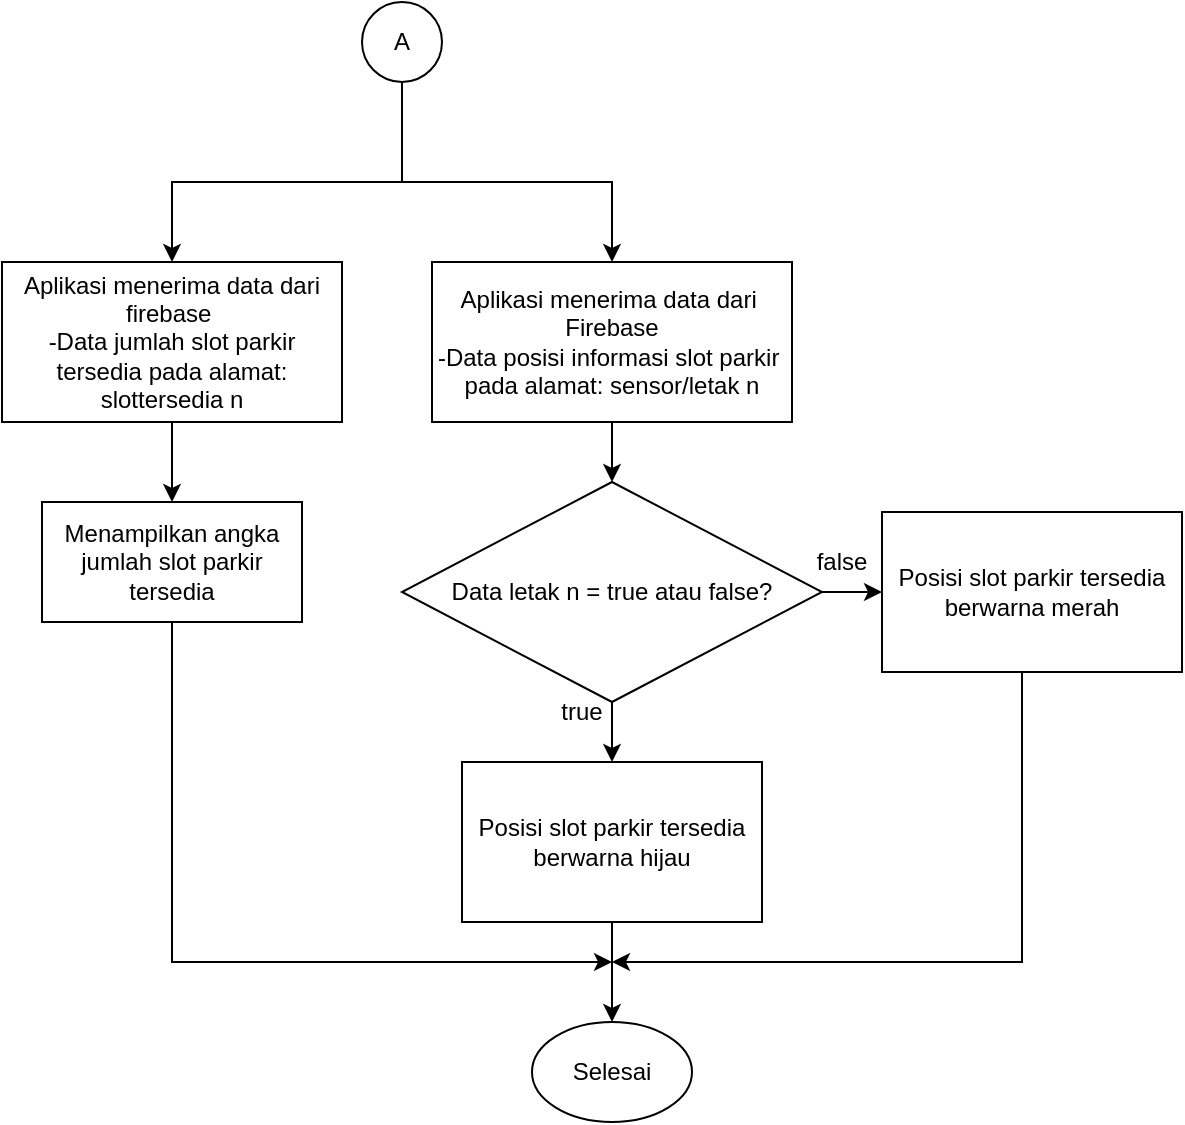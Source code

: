 <mxfile version="24.7.10">
  <diagram name="Halaman-1" id="XG3hFroaC5K8w9AwYnYV">
    <mxGraphModel dx="999" dy="567" grid="1" gridSize="10" guides="1" tooltips="1" connect="1" arrows="1" fold="1" page="1" pageScale="1" pageWidth="827" pageHeight="1169" math="0" shadow="0">
      <root>
        <mxCell id="0" />
        <mxCell id="1" parent="0" />
        <mxCell id="2SvpVvAqhI3jUcdmUAXf-1" style="edgeStyle=orthogonalEdgeStyle;rounded=0;orthogonalLoop=1;jettySize=auto;html=1;entryX=0.5;entryY=0;entryDx=0;entryDy=0;" edge="1" parent="1" source="mQdIfh7F4Sl3Ra8JJt1q-2" target="mQdIfh7F4Sl3Ra8JJt1q-18">
          <mxGeometry relative="1" as="geometry">
            <Array as="points">
              <mxPoint x="340" y="340" />
              <mxPoint x="225" y="340" />
            </Array>
          </mxGeometry>
        </mxCell>
        <mxCell id="2SvpVvAqhI3jUcdmUAXf-2" style="edgeStyle=orthogonalEdgeStyle;rounded=0;orthogonalLoop=1;jettySize=auto;html=1;entryX=0.5;entryY=0;entryDx=0;entryDy=0;" edge="1" parent="1" source="mQdIfh7F4Sl3Ra8JJt1q-2" target="mQdIfh7F4Sl3Ra8JJt1q-7">
          <mxGeometry relative="1" as="geometry">
            <Array as="points">
              <mxPoint x="340" y="340" />
              <mxPoint x="445" y="340" />
            </Array>
          </mxGeometry>
        </mxCell>
        <mxCell id="mQdIfh7F4Sl3Ra8JJt1q-2" value="A" style="ellipse;whiteSpace=wrap;html=1;aspect=fixed;" parent="1" vertex="1">
          <mxGeometry x="320" y="250" width="40" height="40" as="geometry" />
        </mxCell>
        <mxCell id="mQdIfh7F4Sl3Ra8JJt1q-6" style="edgeStyle=orthogonalEdgeStyle;rounded=0;orthogonalLoop=1;jettySize=auto;html=1;entryX=0.5;entryY=0;entryDx=0;entryDy=0;" parent="1" source="mQdIfh7F4Sl3Ra8JJt1q-7" target="mQdIfh7F4Sl3Ra8JJt1q-10" edge="1">
          <mxGeometry relative="1" as="geometry" />
        </mxCell>
        <mxCell id="mQdIfh7F4Sl3Ra8JJt1q-7" value="&lt;div&gt;Aplikasi menerima data dari&amp;nbsp; Firebase&lt;/div&gt;-Data posisi informasi slot parkir&amp;nbsp; pada alamat: sensor/letak n" style="rounded=0;whiteSpace=wrap;html=1;" parent="1" vertex="1">
          <mxGeometry x="355" y="380" width="180" height="80" as="geometry" />
        </mxCell>
        <mxCell id="mQdIfh7F4Sl3Ra8JJt1q-8" style="edgeStyle=orthogonalEdgeStyle;rounded=0;orthogonalLoop=1;jettySize=auto;html=1;" parent="1" source="mQdIfh7F4Sl3Ra8JJt1q-10" target="mQdIfh7F4Sl3Ra8JJt1q-12" edge="1">
          <mxGeometry relative="1" as="geometry">
            <Array as="points">
              <mxPoint x="445" y="610" />
              <mxPoint x="445" y="610" />
            </Array>
          </mxGeometry>
        </mxCell>
        <mxCell id="mQdIfh7F4Sl3Ra8JJt1q-9" style="edgeStyle=orthogonalEdgeStyle;rounded=0;orthogonalLoop=1;jettySize=auto;html=1;entryX=0;entryY=0.5;entryDx=0;entryDy=0;" parent="1" source="mQdIfh7F4Sl3Ra8JJt1q-10" target="mQdIfh7F4Sl3Ra8JJt1q-14" edge="1">
          <mxGeometry relative="1" as="geometry" />
        </mxCell>
        <mxCell id="mQdIfh7F4Sl3Ra8JJt1q-10" value="Data letak n = true atau false?" style="rhombus;whiteSpace=wrap;html=1;" parent="1" vertex="1">
          <mxGeometry x="340" y="490" width="210" height="110" as="geometry" />
        </mxCell>
        <mxCell id="mQdIfh7F4Sl3Ra8JJt1q-11" style="edgeStyle=orthogonalEdgeStyle;rounded=0;orthogonalLoop=1;jettySize=auto;html=1;entryX=0.5;entryY=0;entryDx=0;entryDy=0;" parent="1" source="mQdIfh7F4Sl3Ra8JJt1q-12" target="mQdIfh7F4Sl3Ra8JJt1q-21" edge="1">
          <mxGeometry relative="1" as="geometry" />
        </mxCell>
        <mxCell id="mQdIfh7F4Sl3Ra8JJt1q-12" value="Posisi slot parkir tersedia berwarna hijau" style="rounded=0;whiteSpace=wrap;html=1;" parent="1" vertex="1">
          <mxGeometry x="370" y="630" width="150" height="80" as="geometry" />
        </mxCell>
        <mxCell id="mQdIfh7F4Sl3Ra8JJt1q-13" style="edgeStyle=orthogonalEdgeStyle;rounded=0;orthogonalLoop=1;jettySize=auto;html=1;" parent="1" source="mQdIfh7F4Sl3Ra8JJt1q-14" edge="1">
          <mxGeometry relative="1" as="geometry">
            <Array as="points">
              <mxPoint x="650" y="730" />
              <mxPoint x="445" y="730" />
            </Array>
            <mxPoint x="445" y="730" as="targetPoint" />
          </mxGeometry>
        </mxCell>
        <mxCell id="mQdIfh7F4Sl3Ra8JJt1q-14" value="Posisi slot parkir tersedia berwarna merah" style="rounded=0;whiteSpace=wrap;html=1;" parent="1" vertex="1">
          <mxGeometry x="580" y="505" width="150" height="80" as="geometry" />
        </mxCell>
        <mxCell id="mQdIfh7F4Sl3Ra8JJt1q-15" value="true" style="text;html=1;align=center;verticalAlign=middle;whiteSpace=wrap;rounded=0;" parent="1" vertex="1">
          <mxGeometry x="400" y="590" width="60" height="30" as="geometry" />
        </mxCell>
        <mxCell id="mQdIfh7F4Sl3Ra8JJt1q-16" value="false" style="text;html=1;align=center;verticalAlign=middle;whiteSpace=wrap;rounded=0;" parent="1" vertex="1">
          <mxGeometry x="530" y="515" width="60" height="30" as="geometry" />
        </mxCell>
        <mxCell id="mQdIfh7F4Sl3Ra8JJt1q-17" style="edgeStyle=orthogonalEdgeStyle;rounded=0;orthogonalLoop=1;jettySize=auto;html=1;" parent="1" source="mQdIfh7F4Sl3Ra8JJt1q-18" target="mQdIfh7F4Sl3Ra8JJt1q-20" edge="1">
          <mxGeometry relative="1" as="geometry" />
        </mxCell>
        <mxCell id="mQdIfh7F4Sl3Ra8JJt1q-18" value="Aplikasi menerima data dari firebase&amp;nbsp;&lt;div&gt;-Data jumlah slot parkir tersedia&lt;span style=&quot;background-color: initial;&quot;&gt;&amp;nbsp;pada alamat: slottersedia n&lt;/span&gt;&lt;/div&gt;" style="rounded=0;whiteSpace=wrap;html=1;" parent="1" vertex="1">
          <mxGeometry x="140" y="380" width="170" height="80" as="geometry" />
        </mxCell>
        <mxCell id="mQdIfh7F4Sl3Ra8JJt1q-19" style="edgeStyle=orthogonalEdgeStyle;rounded=0;orthogonalLoop=1;jettySize=auto;html=1;" parent="1" source="mQdIfh7F4Sl3Ra8JJt1q-20" edge="1">
          <mxGeometry relative="1" as="geometry">
            <Array as="points">
              <mxPoint x="225" y="730" />
            </Array>
            <mxPoint x="445" y="730" as="targetPoint" />
          </mxGeometry>
        </mxCell>
        <mxCell id="mQdIfh7F4Sl3Ra8JJt1q-20" value="Menampilkan angka jumlah slot parkir tersedia" style="rounded=0;whiteSpace=wrap;html=1;" parent="1" vertex="1">
          <mxGeometry x="160" y="500" width="130" height="60" as="geometry" />
        </mxCell>
        <mxCell id="mQdIfh7F4Sl3Ra8JJt1q-21" value="Selesai" style="ellipse;whiteSpace=wrap;html=1;" parent="1" vertex="1">
          <mxGeometry x="405" y="760" width="80" height="50" as="geometry" />
        </mxCell>
      </root>
    </mxGraphModel>
  </diagram>
</mxfile>
